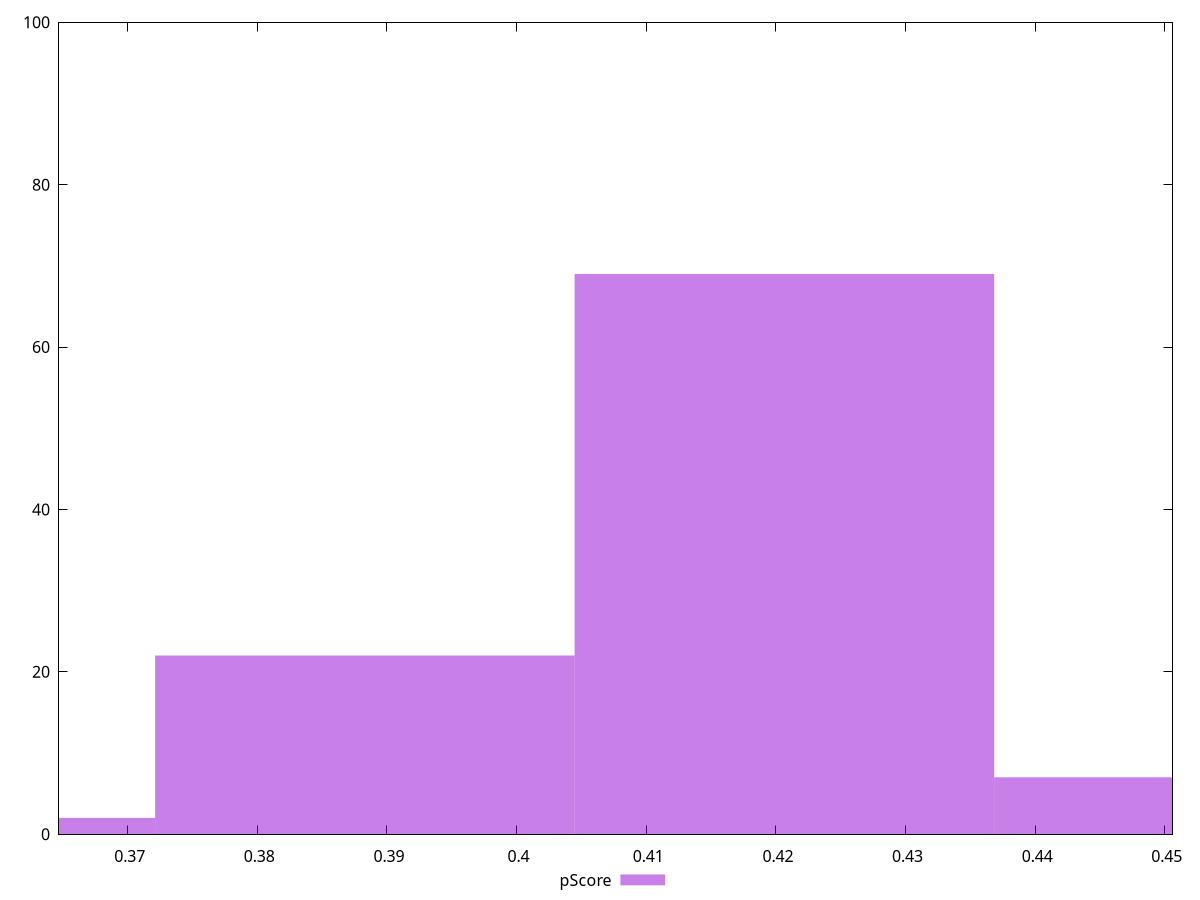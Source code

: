 reset

$pScore <<EOF
0.3882974852934004 22
0.4530137328423005 7
0.42065560906785043 69
0.3559393615189504 2
EOF

set key outside below
set boxwidth 0.032358123774450034
set xrange [0.3647058823529412:0.4505882352941176]
set yrange [0:100]
set trange [0:100]
set style fill transparent solid 0.5 noborder
set terminal svg size 640, 490 enhanced background rgb 'white'
set output "report_00015_2021-02-09T16-11-33.973Z/uses-text-compression/samples/pages+cached+noadtech+nomedia+nocss/pScore/histogram.svg"

plot $pScore title "pScore" with boxes

reset
